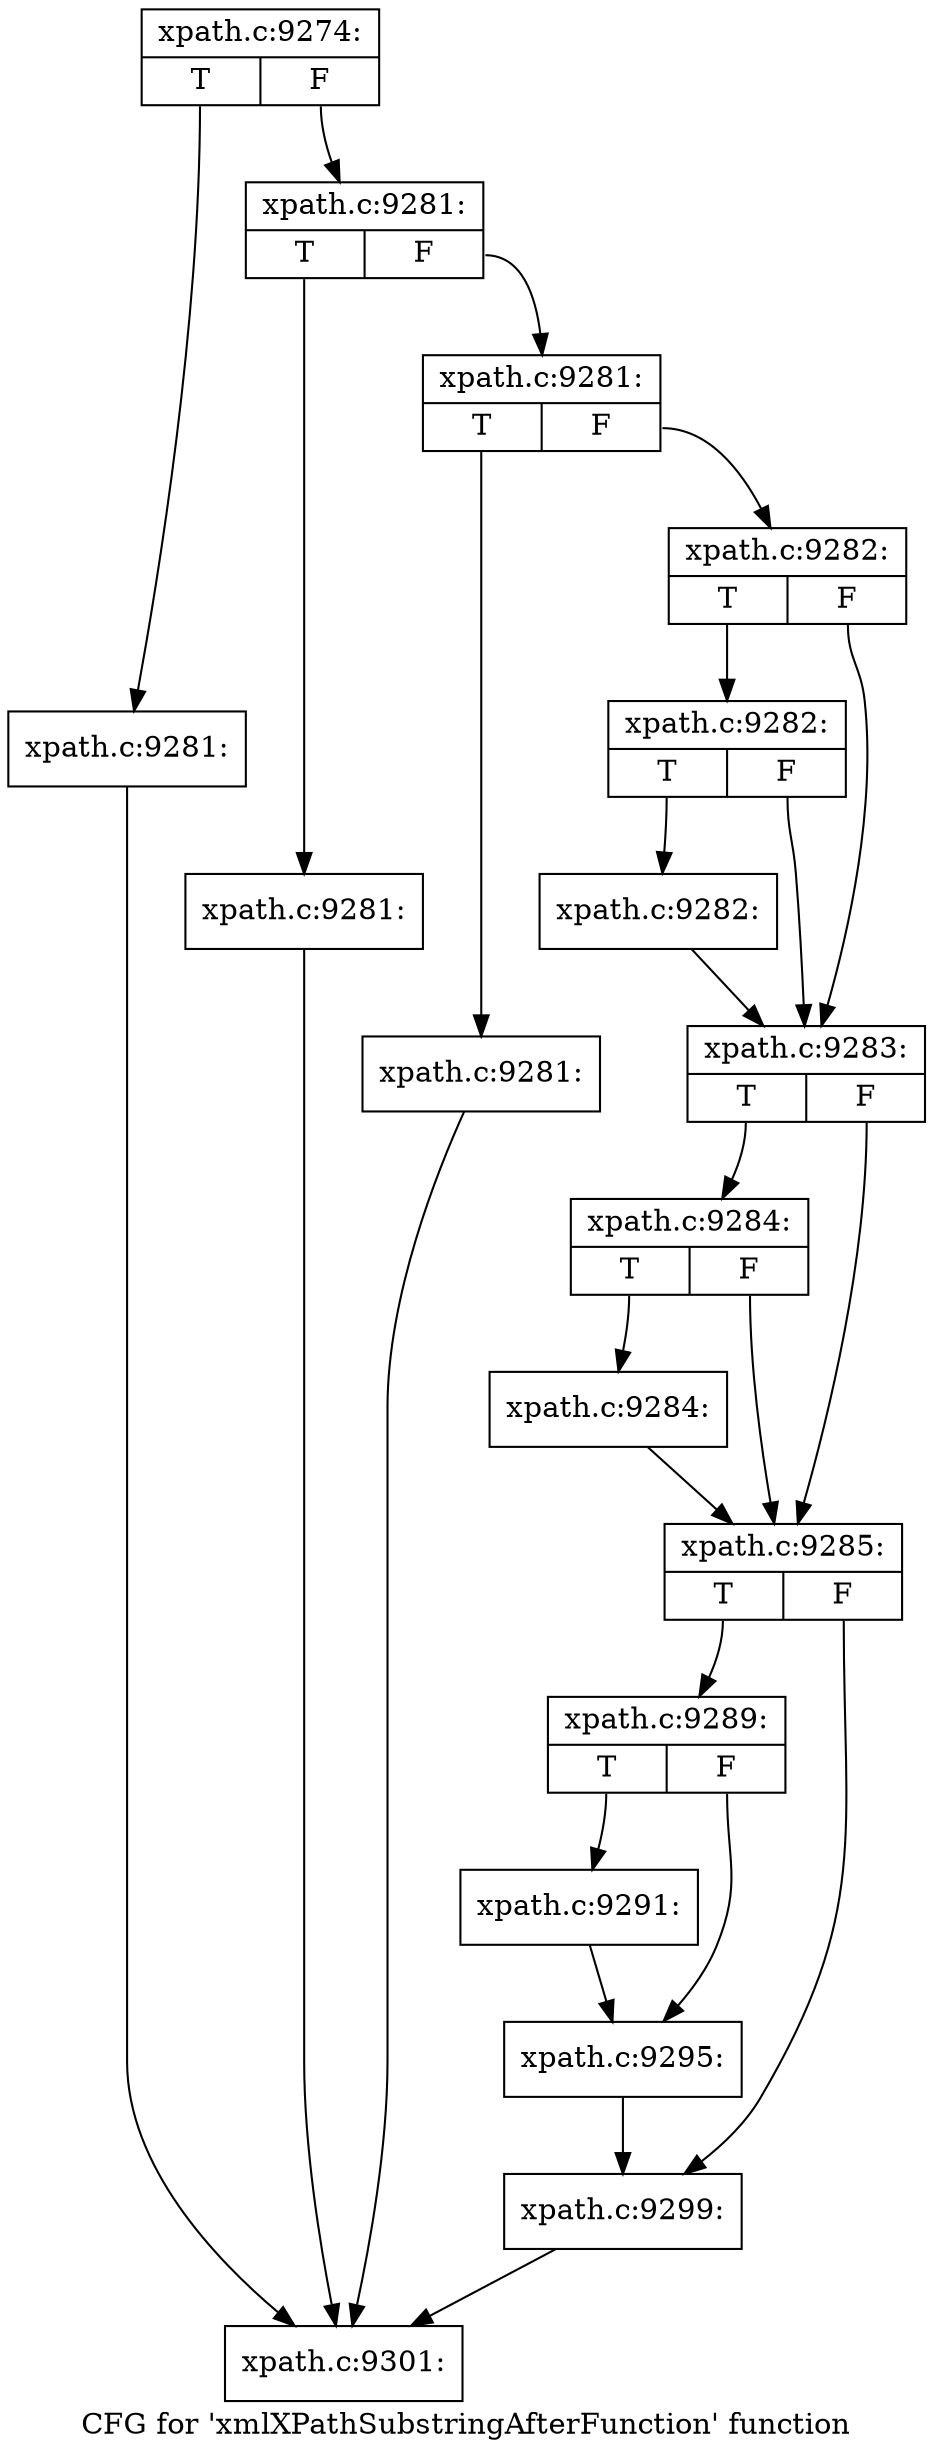 digraph "CFG for 'xmlXPathSubstringAfterFunction' function" {
	label="CFG for 'xmlXPathSubstringAfterFunction' function";

	Node0x4a99060 [shape=record,label="{xpath.c:9274:|{<s0>T|<s1>F}}"];
	Node0x4a99060:s0 -> Node0x4aa5b70;
	Node0x4a99060:s1 -> Node0x4aa5bc0;
	Node0x4aa5b70 [shape=record,label="{xpath.c:9281:}"];
	Node0x4aa5b70 -> Node0x4a9efa0;
	Node0x4aa5bc0 [shape=record,label="{xpath.c:9281:|{<s0>T|<s1>F}}"];
	Node0x4aa5bc0:s0 -> Node0x4aa5e80;
	Node0x4aa5bc0:s1 -> Node0x4aa5ed0;
	Node0x4aa5e80 [shape=record,label="{xpath.c:9281:}"];
	Node0x4aa5e80 -> Node0x4a9efa0;
	Node0x4aa5ed0 [shape=record,label="{xpath.c:9281:|{<s0>T|<s1>F}}"];
	Node0x4aa5ed0:s0 -> Node0x4aa62a0;
	Node0x4aa5ed0:s1 -> Node0x4aa62f0;
	Node0x4aa62a0 [shape=record,label="{xpath.c:9281:}"];
	Node0x4aa62a0 -> Node0x4a9efa0;
	Node0x4aa62f0 [shape=record,label="{xpath.c:9282:|{<s0>T|<s1>F}}"];
	Node0x4aa62f0:s0 -> Node0x4aa6aa0;
	Node0x4aa62f0:s1 -> Node0x4aa6a50;
	Node0x4aa6aa0 [shape=record,label="{xpath.c:9282:|{<s0>T|<s1>F}}"];
	Node0x4aa6aa0:s0 -> Node0x4aa6a00;
	Node0x4aa6aa0:s1 -> Node0x4aa6a50;
	Node0x4aa6a00 [shape=record,label="{xpath.c:9282:}"];
	Node0x4aa6a00 -> Node0x4aa6a50;
	Node0x4aa6a50 [shape=record,label="{xpath.c:9283:|{<s0>T|<s1>F}}"];
	Node0x4aa6a50:s0 -> Node0x4aa75a0;
	Node0x4aa6a50:s1 -> Node0x4aa7550;
	Node0x4aa75a0 [shape=record,label="{xpath.c:9284:|{<s0>T|<s1>F}}"];
	Node0x4aa75a0:s0 -> Node0x4aa7500;
	Node0x4aa75a0:s1 -> Node0x4aa7550;
	Node0x4aa7500 [shape=record,label="{xpath.c:9284:}"];
	Node0x4aa7500 -> Node0x4aa7550;
	Node0x4aa7550 [shape=record,label="{xpath.c:9285:|{<s0>T|<s1>F}}"];
	Node0x4aa7550:s0 -> Node0x4aa81b0;
	Node0x4aa7550:s1 -> Node0x4aa8200;
	Node0x4aa81b0 [shape=record,label="{xpath.c:9289:|{<s0>T|<s1>F}}"];
	Node0x4aa81b0:s0 -> Node0x4aa8a30;
	Node0x4aa81b0:s1 -> Node0x4aa8a80;
	Node0x4aa8a30 [shape=record,label="{xpath.c:9291:}"];
	Node0x4aa8a30 -> Node0x4aa8a80;
	Node0x4aa8a80 [shape=record,label="{xpath.c:9295:}"];
	Node0x4aa8a80 -> Node0x4aa8200;
	Node0x4aa8200 [shape=record,label="{xpath.c:9299:}"];
	Node0x4aa8200 -> Node0x4a9efa0;
	Node0x4a9efa0 [shape=record,label="{xpath.c:9301:}"];
}
